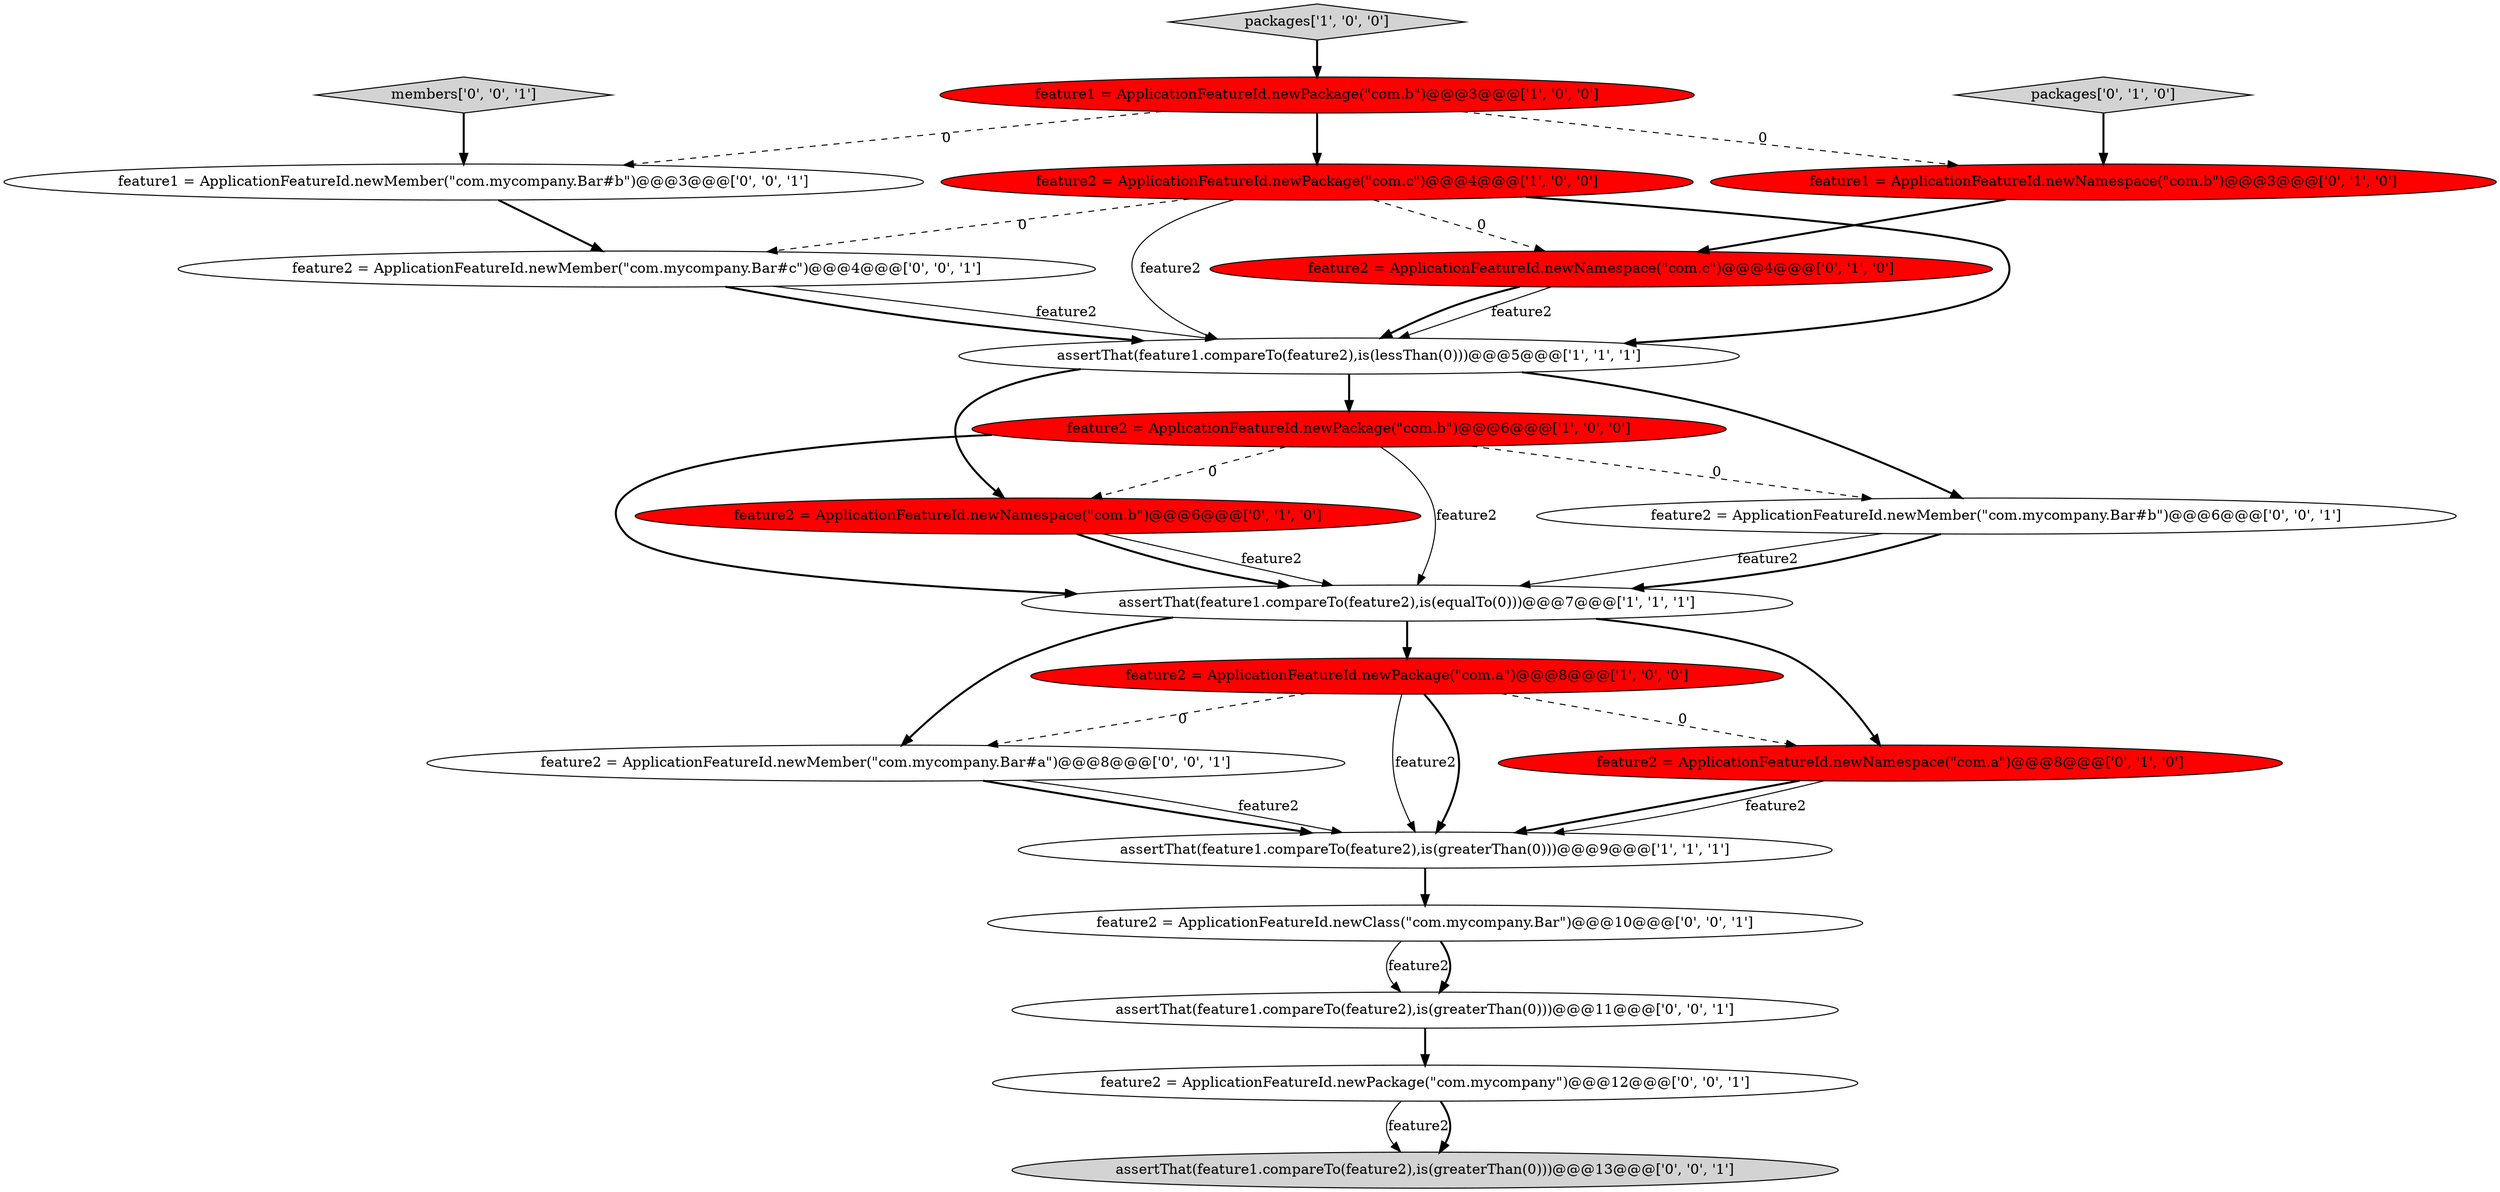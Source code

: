 digraph {
18 [style = filled, label = "feature2 = ApplicationFeatureId.newMember(\"com.mycompany.Bar#c\")@@@4@@@['0', '0', '1']", fillcolor = white, shape = ellipse image = "AAA0AAABBB3BBB"];
6 [style = filled, label = "assertThat(feature1.compareTo(feature2),is(lessThan(0)))@@@5@@@['1', '1', '1']", fillcolor = white, shape = ellipse image = "AAA0AAABBB1BBB"];
17 [style = filled, label = "assertThat(feature1.compareTo(feature2),is(greaterThan(0)))@@@11@@@['0', '0', '1']", fillcolor = white, shape = ellipse image = "AAA0AAABBB3BBB"];
3 [style = filled, label = "feature2 = ApplicationFeatureId.newPackage(\"com.b\")@@@6@@@['1', '0', '0']", fillcolor = red, shape = ellipse image = "AAA1AAABBB1BBB"];
7 [style = filled, label = "feature2 = ApplicationFeatureId.newPackage(\"com.c\")@@@4@@@['1', '0', '0']", fillcolor = red, shape = ellipse image = "AAA1AAABBB1BBB"];
15 [style = filled, label = "feature2 = ApplicationFeatureId.newClass(\"com.mycompany.Bar\")@@@10@@@['0', '0', '1']", fillcolor = white, shape = ellipse image = "AAA0AAABBB3BBB"];
21 [style = filled, label = "members['0', '0', '1']", fillcolor = lightgray, shape = diamond image = "AAA0AAABBB3BBB"];
14 [style = filled, label = "feature2 = ApplicationFeatureId.newPackage(\"com.mycompany\")@@@12@@@['0', '0', '1']", fillcolor = white, shape = ellipse image = "AAA0AAABBB3BBB"];
2 [style = filled, label = "feature1 = ApplicationFeatureId.newPackage(\"com.b\")@@@3@@@['1', '0', '0']", fillcolor = red, shape = ellipse image = "AAA1AAABBB1BBB"];
5 [style = filled, label = "packages['1', '0', '0']", fillcolor = lightgray, shape = diamond image = "AAA0AAABBB1BBB"];
11 [style = filled, label = "feature2 = ApplicationFeatureId.newNamespace(\"com.b\")@@@6@@@['0', '1', '0']", fillcolor = red, shape = ellipse image = "AAA1AAABBB2BBB"];
19 [style = filled, label = "feature1 = ApplicationFeatureId.newMember(\"com.mycompany.Bar#b\")@@@3@@@['0', '0', '1']", fillcolor = white, shape = ellipse image = "AAA0AAABBB3BBB"];
9 [style = filled, label = "feature1 = ApplicationFeatureId.newNamespace(\"com.b\")@@@3@@@['0', '1', '0']", fillcolor = red, shape = ellipse image = "AAA1AAABBB2BBB"];
13 [style = filled, label = "feature2 = ApplicationFeatureId.newMember(\"com.mycompany.Bar#b\")@@@6@@@['0', '0', '1']", fillcolor = white, shape = ellipse image = "AAA0AAABBB3BBB"];
16 [style = filled, label = "feature2 = ApplicationFeatureId.newMember(\"com.mycompany.Bar#a\")@@@8@@@['0', '0', '1']", fillcolor = white, shape = ellipse image = "AAA0AAABBB3BBB"];
8 [style = filled, label = "feature2 = ApplicationFeatureId.newNamespace(\"com.a\")@@@8@@@['0', '1', '0']", fillcolor = red, shape = ellipse image = "AAA1AAABBB2BBB"];
0 [style = filled, label = "assertThat(feature1.compareTo(feature2),is(greaterThan(0)))@@@9@@@['1', '1', '1']", fillcolor = white, shape = ellipse image = "AAA0AAABBB1BBB"];
1 [style = filled, label = "feature2 = ApplicationFeatureId.newPackage(\"com.a\")@@@8@@@['1', '0', '0']", fillcolor = red, shape = ellipse image = "AAA1AAABBB1BBB"];
10 [style = filled, label = "feature2 = ApplicationFeatureId.newNamespace(\"com.c\")@@@4@@@['0', '1', '0']", fillcolor = red, shape = ellipse image = "AAA1AAABBB2BBB"];
20 [style = filled, label = "assertThat(feature1.compareTo(feature2),is(greaterThan(0)))@@@13@@@['0', '0', '1']", fillcolor = lightgray, shape = ellipse image = "AAA0AAABBB3BBB"];
12 [style = filled, label = "packages['0', '1', '0']", fillcolor = lightgray, shape = diamond image = "AAA0AAABBB2BBB"];
4 [style = filled, label = "assertThat(feature1.compareTo(feature2),is(equalTo(0)))@@@7@@@['1', '1', '1']", fillcolor = white, shape = ellipse image = "AAA0AAABBB1BBB"];
6->3 [style = bold, label=""];
16->0 [style = bold, label=""];
19->18 [style = bold, label=""];
2->19 [style = dashed, label="0"];
7->18 [style = dashed, label="0"];
21->19 [style = bold, label=""];
11->4 [style = solid, label="feature2"];
10->6 [style = solid, label="feature2"];
15->17 [style = solid, label="feature2"];
11->4 [style = bold, label=""];
1->0 [style = solid, label="feature2"];
1->0 [style = bold, label=""];
9->10 [style = bold, label=""];
12->9 [style = bold, label=""];
3->13 [style = dashed, label="0"];
3->4 [style = bold, label=""];
10->6 [style = bold, label=""];
13->4 [style = solid, label="feature2"];
0->15 [style = bold, label=""];
8->0 [style = bold, label=""];
5->2 [style = bold, label=""];
15->17 [style = bold, label=""];
18->6 [style = bold, label=""];
17->14 [style = bold, label=""];
2->9 [style = dashed, label="0"];
1->16 [style = dashed, label="0"];
6->11 [style = bold, label=""];
6->13 [style = bold, label=""];
7->6 [style = bold, label=""];
4->8 [style = bold, label=""];
3->4 [style = solid, label="feature2"];
7->10 [style = dashed, label="0"];
14->20 [style = solid, label="feature2"];
4->1 [style = bold, label=""];
1->8 [style = dashed, label="0"];
7->6 [style = solid, label="feature2"];
2->7 [style = bold, label=""];
18->6 [style = solid, label="feature2"];
16->0 [style = solid, label="feature2"];
3->11 [style = dashed, label="0"];
4->16 [style = bold, label=""];
14->20 [style = bold, label=""];
8->0 [style = solid, label="feature2"];
13->4 [style = bold, label=""];
}
